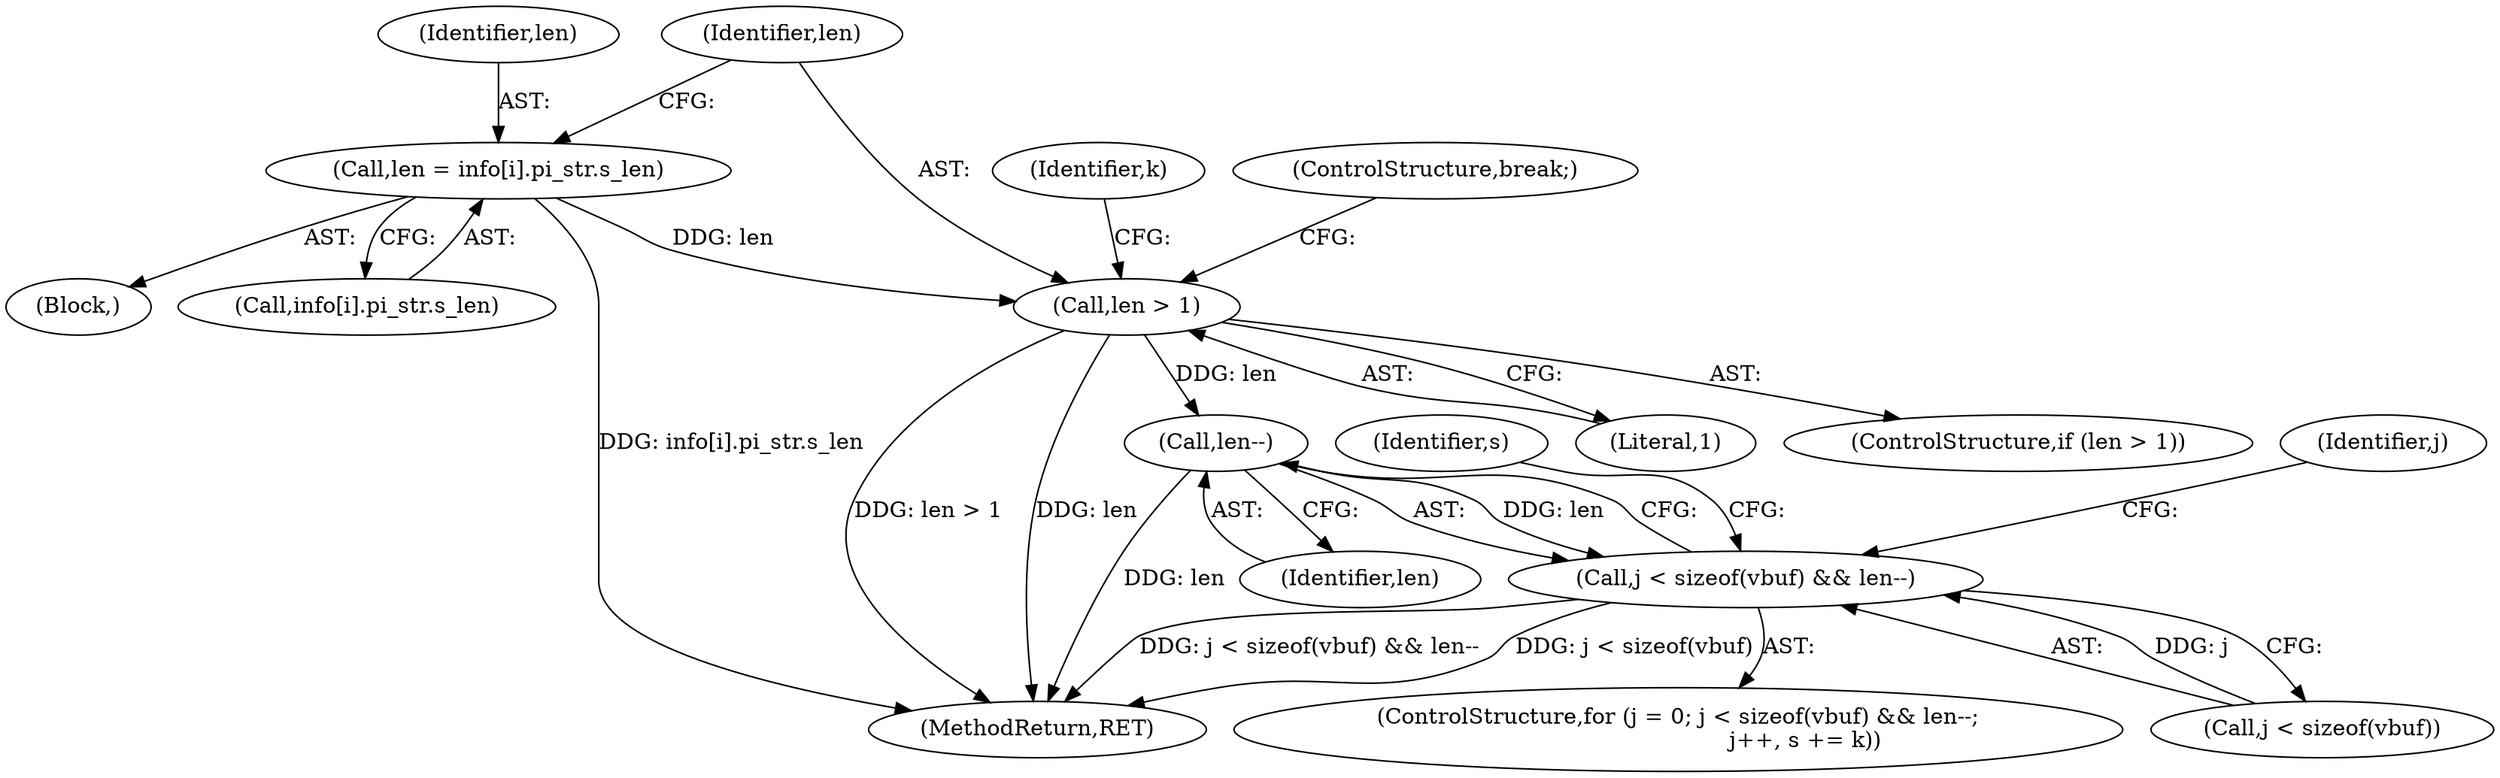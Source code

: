 digraph "0_file_6d209c1c489457397a5763bca4b28e43aac90391_0@array" {
"1000260" [label="(Call,len = info[i].pi_str.s_len)"];
"1000270" [label="(Call,len > 1)"];
"1000308" [label="(Call,len--)"];
"1000303" [label="(Call,j < sizeof(vbuf) && len--)"];
"1000270" [label="(Call,len > 1)"];
"1000337" [label="(Identifier,j)"];
"1000271" [label="(Identifier,len)"];
"1000501" [label="(MethodReturn,RET)"];
"1000262" [label="(Call,info[i].pi_str.s_len)"];
"1000272" [label="(Literal,1)"];
"1000309" [label="(Identifier,len)"];
"1000320" [label="(Identifier,s)"];
"1000303" [label="(Call,j < sizeof(vbuf) && len--)"];
"1000269" [label="(ControlStructure,if (len > 1))"];
"1000261" [label="(Identifier,len)"];
"1000308" [label="(Call,len--)"];
"1000299" [label="(ControlStructure,for (j = 0; j < sizeof(vbuf) && len--;\n                                    j++, s += k))"];
"1000150" [label="(Block,)"];
"1000260" [label="(Call,len = info[i].pi_str.s_len)"];
"1000304" [label="(Call,j < sizeof(vbuf))"];
"1000278" [label="(Identifier,k)"];
"1000387" [label="(ControlStructure,break;)"];
"1000260" -> "1000150"  [label="AST: "];
"1000260" -> "1000262"  [label="CFG: "];
"1000261" -> "1000260"  [label="AST: "];
"1000262" -> "1000260"  [label="AST: "];
"1000271" -> "1000260"  [label="CFG: "];
"1000260" -> "1000501"  [label="DDG: info[i].pi_str.s_len"];
"1000260" -> "1000270"  [label="DDG: len"];
"1000270" -> "1000269"  [label="AST: "];
"1000270" -> "1000272"  [label="CFG: "];
"1000271" -> "1000270"  [label="AST: "];
"1000272" -> "1000270"  [label="AST: "];
"1000278" -> "1000270"  [label="CFG: "];
"1000387" -> "1000270"  [label="CFG: "];
"1000270" -> "1000501"  [label="DDG: len > 1"];
"1000270" -> "1000501"  [label="DDG: len"];
"1000270" -> "1000308"  [label="DDG: len"];
"1000308" -> "1000303"  [label="AST: "];
"1000308" -> "1000309"  [label="CFG: "];
"1000309" -> "1000308"  [label="AST: "];
"1000303" -> "1000308"  [label="CFG: "];
"1000308" -> "1000501"  [label="DDG: len"];
"1000308" -> "1000303"  [label="DDG: len"];
"1000303" -> "1000299"  [label="AST: "];
"1000303" -> "1000304"  [label="CFG: "];
"1000304" -> "1000303"  [label="AST: "];
"1000320" -> "1000303"  [label="CFG: "];
"1000337" -> "1000303"  [label="CFG: "];
"1000303" -> "1000501"  [label="DDG: j < sizeof(vbuf)"];
"1000303" -> "1000501"  [label="DDG: j < sizeof(vbuf) && len--"];
"1000304" -> "1000303"  [label="DDG: j"];
}
